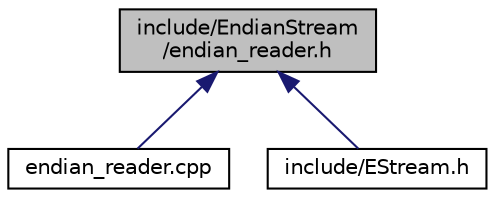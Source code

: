 digraph "include/EndianStream/endian_reader.h"
{
 // LATEX_PDF_SIZE
  edge [fontname="Helvetica",fontsize="10",labelfontname="Helvetica",labelfontsize="10"];
  node [fontname="Helvetica",fontsize="10",shape=record];
  Node1 [label="include/EndianStream\l/endian_reader.h",height=0.2,width=0.4,color="black", fillcolor="grey75", style="filled", fontcolor="black",tooltip=" "];
  Node1 -> Node2 [dir="back",color="midnightblue",fontsize="10",style="solid",fontname="Helvetica"];
  Node2 [label="endian_reader.cpp",height=0.2,width=0.4,color="black", fillcolor="white", style="filled",URL="$endian__reader_8cpp.html",tooltip=" "];
  Node1 -> Node3 [dir="back",color="midnightblue",fontsize="10",style="solid",fontname="Helvetica"];
  Node3 [label="include/EStream.h",height=0.2,width=0.4,color="black", fillcolor="white", style="filled",URL="$_e_stream_8h.html",tooltip=" "];
}
